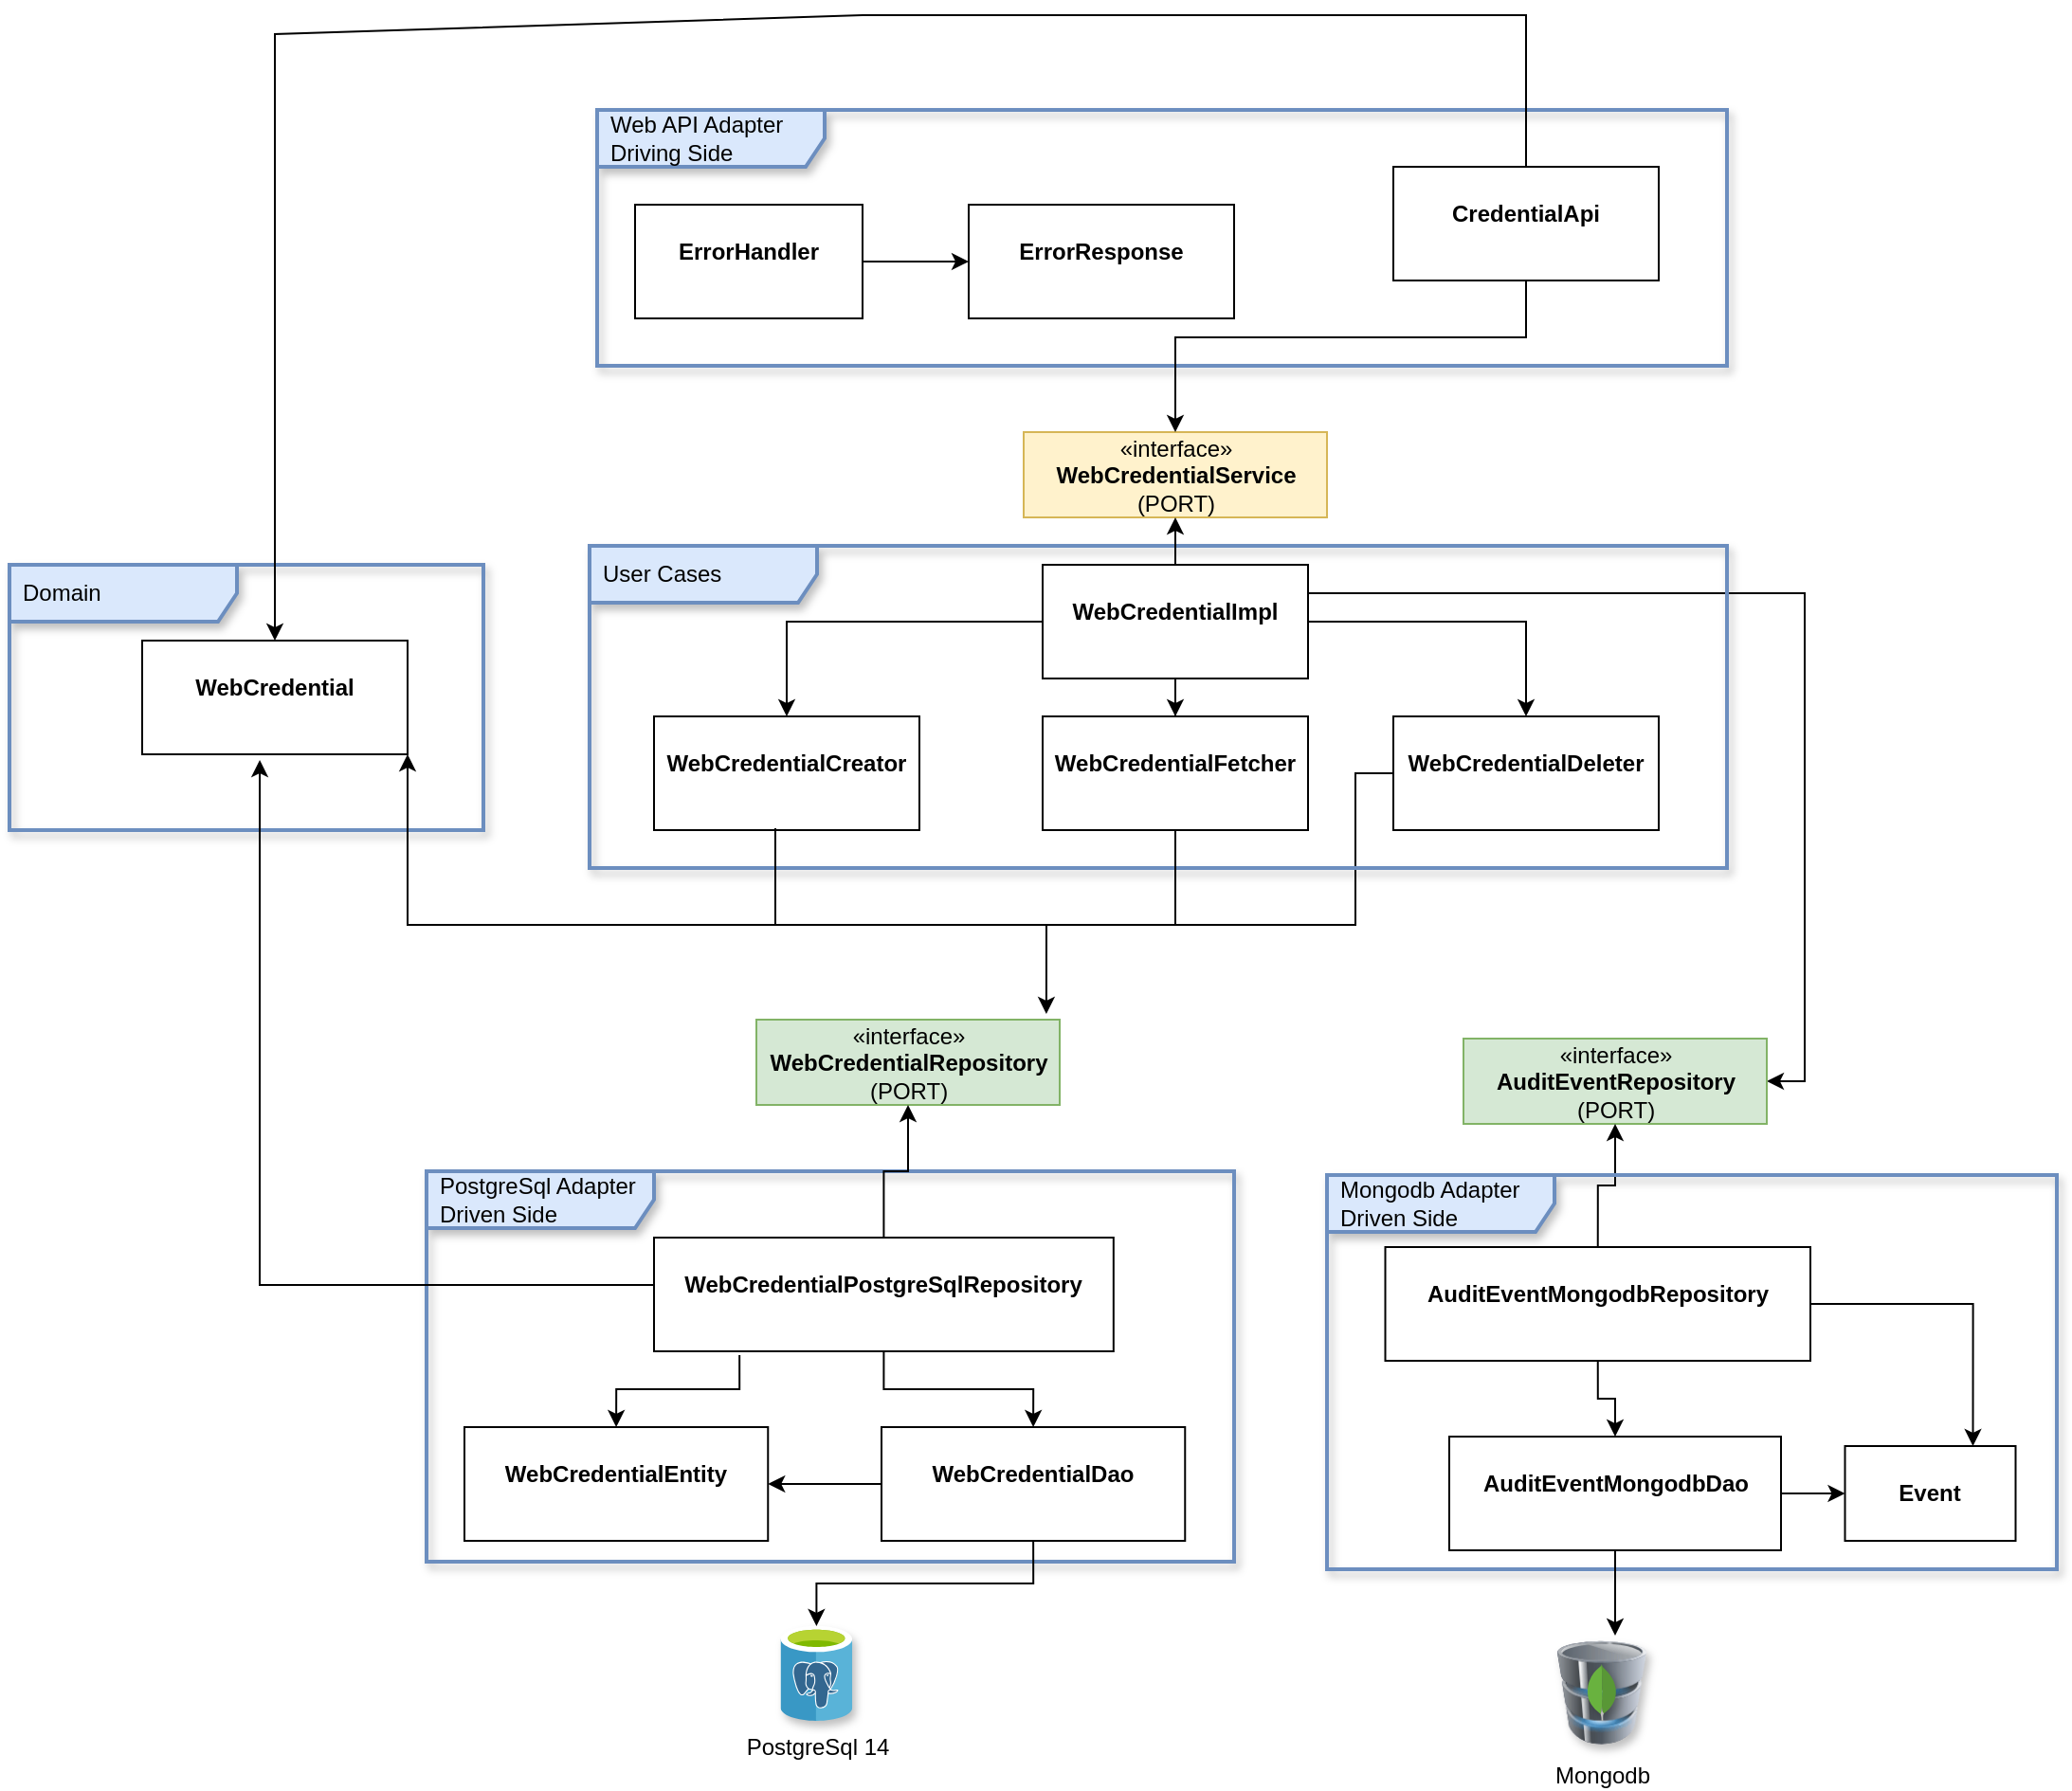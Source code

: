 <mxfile version="16.0.2" type="device"><diagram id="y_xmz3mgC1E1BJsX1CeX" name="Page-1"><mxGraphModel dx="2272" dy="865" grid="1" gridSize="10" guides="1" tooltips="1" connect="1" arrows="1" fold="1" page="1" pageScale="1" pageWidth="850" pageHeight="1100" background="#ffffff" math="0" shadow="0"><root><mxCell id="0"/><mxCell id="1" parent="0"/><mxCell id="pUCs-9oP50IXt0hFp29x-79" value="Domain" style="shape=umlFrame;whiteSpace=wrap;html=1;width=120;height=30;boundedLbl=1;verticalAlign=middle;align=left;spacingLeft=5;fillColor=#dae8fc;strokeColor=#6c8ebf;strokeWidth=2;shadow=1;sketch=0;backgroundOutline=0;comic=0;" vertex="1" parent="1"><mxGeometry x="-270" y="320" width="250" height="140" as="geometry"/></mxCell><mxCell id="pUCs-9oP50IXt0hFp29x-38" value="Web API Adapter&lt;br&gt;Driving Side" style="shape=umlFrame;whiteSpace=wrap;html=1;width=120;height=30;boundedLbl=1;verticalAlign=middle;align=left;spacingLeft=5;fillColor=#dae8fc;strokeColor=#6c8ebf;strokeWidth=2;shadow=1;sketch=0;backgroundOutline=0;comic=0;" vertex="1" parent="1"><mxGeometry x="40" y="80" width="596" height="135" as="geometry"/></mxCell><mxCell id="pUCs-9oP50IXt0hFp29x-1" value="«interface»&lt;br&gt;&lt;b&gt;WebCredentialService&lt;br&gt;&lt;/b&gt;(PORT)&lt;b&gt;&lt;br&gt;&lt;/b&gt;" style="html=1;fillColor=#fff2cc;strokeColor=#d6b656;" vertex="1" parent="1"><mxGeometry x="265" y="250" width="160" height="45" as="geometry"/></mxCell><mxCell id="pUCs-9oP50IXt0hFp29x-3" style="edgeStyle=orthogonalEdgeStyle;rounded=0;orthogonalLoop=1;jettySize=auto;html=1;exitX=0.5;exitY=1;exitDx=0;exitDy=0;entryX=0.5;entryY=0;entryDx=0;entryDy=0;" edge="1" parent="1" source="pUCs-9oP50IXt0hFp29x-2" target="pUCs-9oP50IXt0hFp29x-1"><mxGeometry relative="1" as="geometry"><Array as="points"><mxPoint x="530" y="200"/><mxPoint x="345" y="200"/></Array></mxGeometry></mxCell><mxCell id="pUCs-9oP50IXt0hFp29x-95" style="edgeStyle=none;rounded=0;orthogonalLoop=1;jettySize=auto;html=1;exitX=0.5;exitY=0;exitDx=0;exitDy=0;startArrow=none;startFill=0;endArrow=classic;endFill=1;" edge="1" parent="1" source="pUCs-9oP50IXt0hFp29x-2" target="pUCs-9oP50IXt0hFp29x-70"><mxGeometry relative="1" as="geometry"><Array as="points"><mxPoint x="530" y="30"/><mxPoint x="180" y="30"/><mxPoint x="-130" y="40"/></Array></mxGeometry></mxCell><mxCell id="pUCs-9oP50IXt0hFp29x-2" value="&lt;p style=&quot;margin: 0px ; margin-top: 4px ; text-align: center&quot;&gt;&lt;br&gt;&lt;b&gt;CredentialApi&lt;/b&gt;&lt;/p&gt;" style="verticalAlign=top;align=left;overflow=fill;fontSize=12;fontFamily=Helvetica;html=1;" vertex="1" parent="1"><mxGeometry x="460" y="110" width="140" height="60" as="geometry"/></mxCell><mxCell id="pUCs-9oP50IXt0hFp29x-58" style="edgeStyle=orthogonalEdgeStyle;rounded=0;orthogonalLoop=1;jettySize=auto;html=1;exitX=1;exitY=0.25;exitDx=0;exitDy=0;entryX=1;entryY=0.5;entryDx=0;entryDy=0;" edge="1" parent="1" source="pUCs-9oP50IXt0hFp29x-4" target="pUCs-9oP50IXt0hFp29x-44"><mxGeometry relative="1" as="geometry"/></mxCell><mxCell id="pUCs-9oP50IXt0hFp29x-44" value="«interface»&lt;br&gt;&lt;b&gt;AuditEventRepository&lt;br&gt;&lt;/b&gt;(PORT)&lt;b&gt;&lt;br&gt;&lt;/b&gt;" style="html=1;fillColor=#d5e8d4;strokeColor=#82b366;" vertex="1" parent="1"><mxGeometry x="497" y="570" width="160" height="45" as="geometry"/></mxCell><mxCell id="pUCs-9oP50IXt0hFp29x-45" style="edgeStyle=orthogonalEdgeStyle;rounded=0;orthogonalLoop=1;jettySize=auto;html=1;exitX=0.5;exitY=0;exitDx=0;exitDy=0;entryX=0.5;entryY=1;entryDx=0;entryDy=0;" edge="1" parent="1" source="pUCs-9oP50IXt0hFp29x-42" target="pUCs-9oP50IXt0hFp29x-44"><mxGeometry relative="1" as="geometry"/></mxCell><mxCell id="pUCs-9oP50IXt0hFp29x-18" value="«interface»&lt;br&gt;&lt;b&gt;WebCredentialRepository&lt;br&gt;&lt;/b&gt;(PORT)&lt;b&gt;&lt;br&gt;&lt;/b&gt;" style="html=1;fillColor=#d5e8d4;strokeColor=#82b366;" vertex="1" parent="1"><mxGeometry x="124" y="560" width="160" height="45" as="geometry"/></mxCell><mxCell id="pUCs-9oP50IXt0hFp29x-68" value="" style="group" vertex="1" connectable="0" parent="1"><mxGeometry x="425" y="642" width="385" height="303" as="geometry"/></mxCell><mxCell id="pUCs-9oP50IXt0hFp29x-40" value="Mongodb Adapter&lt;br&gt;Driven Side" style="shape=umlFrame;whiteSpace=wrap;html=1;width=120;height=30;boundedLbl=1;verticalAlign=middle;align=left;spacingLeft=5;fillColor=#dae8fc;strokeColor=#6c8ebf;strokeWidth=2;shadow=1;sketch=0;backgroundOutline=0;comic=0;" vertex="1" parent="pUCs-9oP50IXt0hFp29x-68"><mxGeometry width="385" height="208" as="geometry"/></mxCell><mxCell id="pUCs-9oP50IXt0hFp29x-42" value="&lt;p style=&quot;margin: 0px ; margin-top: 4px ; text-align: center&quot;&gt;&lt;br&gt;&lt;b&gt;AuditEventMongodbRepository&lt;/b&gt;&lt;/p&gt;" style="verticalAlign=top;align=left;overflow=fill;fontSize=12;fontFamily=Helvetica;html=1;" vertex="1" parent="pUCs-9oP50IXt0hFp29x-68"><mxGeometry x="30.75" y="38" width="224.25" height="60" as="geometry"/></mxCell><mxCell id="pUCs-9oP50IXt0hFp29x-51" style="edgeStyle=orthogonalEdgeStyle;rounded=0;orthogonalLoop=1;jettySize=auto;html=1;" edge="1" parent="pUCs-9oP50IXt0hFp29x-68" source="pUCs-9oP50IXt0hFp29x-43"><mxGeometry relative="1" as="geometry"><mxPoint x="152" y="243" as="targetPoint"/></mxGeometry></mxCell><mxCell id="pUCs-9oP50IXt0hFp29x-43" value="&lt;p style=&quot;margin: 0px ; margin-top: 4px ; text-align: center&quot;&gt;&lt;br&gt;&lt;b&gt;AuditEventMongodbDao&lt;/b&gt;&lt;/p&gt;" style="verticalAlign=top;align=left;overflow=fill;fontSize=12;fontFamily=Helvetica;html=1;" vertex="1" parent="pUCs-9oP50IXt0hFp29x-68"><mxGeometry x="64.5" y="138" width="175" height="60" as="geometry"/></mxCell><mxCell id="pUCs-9oP50IXt0hFp29x-41" style="edgeStyle=orthogonalEdgeStyle;rounded=0;orthogonalLoop=1;jettySize=auto;html=1;exitX=0.5;exitY=1;exitDx=0;exitDy=0;entryX=0.5;entryY=0;entryDx=0;entryDy=0;" edge="1" parent="pUCs-9oP50IXt0hFp29x-68" source="pUCs-9oP50IXt0hFp29x-42" target="pUCs-9oP50IXt0hFp29x-43"><mxGeometry relative="1" as="geometry"/></mxCell><mxCell id="pUCs-9oP50IXt0hFp29x-48" value="" style="group" vertex="1" connectable="0" parent="pUCs-9oP50IXt0hFp29x-68"><mxGeometry x="121.5" y="243" width="47" height="60" as="geometry"/></mxCell><mxCell id="pUCs-9oP50IXt0hFp29x-47" value="Mongodb" style="image;html=1;image=img/lib/clip_art/computers/Database_128x128.png;shadow=1;comic=0;sketch=0;strokeWidth=2;fillColor=#FF33FF;" vertex="1" parent="pUCs-9oP50IXt0hFp29x-48"><mxGeometry width="47.0" height="60" as="geometry"/></mxCell><mxCell id="pUCs-9oP50IXt0hFp29x-46" value="" style="dashed=0;outlineConnect=0;html=1;align=center;labelPosition=center;verticalLabelPosition=bottom;verticalAlign=top;shape=mxgraph.weblogos.mongodb;shadow=1;comic=0;sketch=0;strokeWidth=2;fillColor=#FF33FF;" vertex="1" parent="pUCs-9oP50IXt0hFp29x-48"><mxGeometry x="15.443" y="15" width="16.114" height="30" as="geometry"/></mxCell><mxCell id="pUCs-9oP50IXt0hFp29x-61" value="&lt;p style=&quot;margin: 0px ; margin-top: 4px ; text-align: center&quot;&gt;&lt;br&gt;&lt;b&gt;Event&lt;/b&gt;&lt;br&gt;&lt;/p&gt;" style="verticalAlign=top;align=left;overflow=fill;fontSize=12;fontFamily=Helvetica;html=1;" vertex="1" parent="pUCs-9oP50IXt0hFp29x-68"><mxGeometry x="273.25" y="143" width="90" height="50" as="geometry"/></mxCell><mxCell id="pUCs-9oP50IXt0hFp29x-63" style="edgeStyle=orthogonalEdgeStyle;rounded=0;orthogonalLoop=1;jettySize=auto;html=1;entryX=0.75;entryY=0;entryDx=0;entryDy=0;" edge="1" parent="pUCs-9oP50IXt0hFp29x-68" source="pUCs-9oP50IXt0hFp29x-42" target="pUCs-9oP50IXt0hFp29x-61"><mxGeometry relative="1" as="geometry"/></mxCell><mxCell id="pUCs-9oP50IXt0hFp29x-62" style="edgeStyle=orthogonalEdgeStyle;rounded=0;orthogonalLoop=1;jettySize=auto;html=1;exitX=1;exitY=0.5;exitDx=0;exitDy=0;" edge="1" parent="pUCs-9oP50IXt0hFp29x-68" source="pUCs-9oP50IXt0hFp29x-43" target="pUCs-9oP50IXt0hFp29x-61"><mxGeometry relative="1" as="geometry"/></mxCell><mxCell id="pUCs-9oP50IXt0hFp29x-69" value="" style="group" vertex="1" connectable="0" parent="1"><mxGeometry x="-50" y="640" width="426" height="290" as="geometry"/></mxCell><mxCell id="pUCs-9oP50IXt0hFp29x-50" value="" style="group" vertex="1" connectable="0" parent="pUCs-9oP50IXt0hFp29x-69"><mxGeometry width="426" height="290" as="geometry"/></mxCell><mxCell id="pUCs-9oP50IXt0hFp29x-33" value="PostgreSql Adapter&lt;br&gt;Driven Side" style="shape=umlFrame;whiteSpace=wrap;html=1;width=120;height=30;boundedLbl=1;verticalAlign=middle;align=left;spacingLeft=5;fillColor=#dae8fc;strokeColor=#6c8ebf;strokeWidth=2;shadow=1;sketch=0;backgroundOutline=0;comic=0;" vertex="1" parent="pUCs-9oP50IXt0hFp29x-50"><mxGeometry width="426.0" height="206" as="geometry"/></mxCell><mxCell id="pUCs-9oP50IXt0hFp29x-67" style="edgeStyle=orthogonalEdgeStyle;rounded=0;orthogonalLoop=1;jettySize=auto;html=1;exitX=0.186;exitY=1.033;exitDx=0;exitDy=0;entryX=0.5;entryY=0;entryDx=0;entryDy=0;exitPerimeter=0;" edge="1" parent="pUCs-9oP50IXt0hFp29x-50" source="pUCs-9oP50IXt0hFp29x-17" target="pUCs-9oP50IXt0hFp29x-64"><mxGeometry relative="1" as="geometry"/></mxCell><mxCell id="pUCs-9oP50IXt0hFp29x-17" value="&lt;p style=&quot;margin: 0px ; margin-top: 4px ; text-align: center&quot;&gt;&lt;br&gt;&lt;b&gt;WebCredentialPostgreSqlRepository&lt;/b&gt;&lt;/p&gt;" style="verticalAlign=top;align=left;overflow=fill;fontSize=12;fontFamily=Helvetica;html=1;" vertex="1" parent="pUCs-9oP50IXt0hFp29x-50"><mxGeometry x="120" y="35" width="242.41" height="60" as="geometry"/></mxCell><mxCell id="pUCs-9oP50IXt0hFp29x-65" style="edgeStyle=orthogonalEdgeStyle;rounded=0;orthogonalLoop=1;jettySize=auto;html=1;exitX=0;exitY=0.5;exitDx=0;exitDy=0;" edge="1" parent="pUCs-9oP50IXt0hFp29x-50" source="pUCs-9oP50IXt0hFp29x-24" target="pUCs-9oP50IXt0hFp29x-64"><mxGeometry relative="1" as="geometry"/></mxCell><mxCell id="pUCs-9oP50IXt0hFp29x-24" value="&lt;p style=&quot;margin: 0px ; margin-top: 4px ; text-align: center&quot;&gt;&lt;br&gt;&lt;b&gt;WebCredentialDao&lt;/b&gt;&lt;/p&gt;" style="verticalAlign=top;align=left;overflow=fill;fontSize=12;fontFamily=Helvetica;html=1;" vertex="1" parent="pUCs-9oP50IXt0hFp29x-50"><mxGeometry x="240" y="135" width="160.13" height="60" as="geometry"/></mxCell><mxCell id="pUCs-9oP50IXt0hFp29x-34" style="edgeStyle=orthogonalEdgeStyle;rounded=0;orthogonalLoop=1;jettySize=auto;html=1;exitX=0.5;exitY=1;exitDx=0;exitDy=0;entryX=0.5;entryY=0;entryDx=0;entryDy=0;" edge="1" parent="pUCs-9oP50IXt0hFp29x-50" source="pUCs-9oP50IXt0hFp29x-17" target="pUCs-9oP50IXt0hFp29x-24"><mxGeometry relative="1" as="geometry"/></mxCell><mxCell id="pUCs-9oP50IXt0hFp29x-35" value="PostgreSql 14" style="sketch=0;aspect=fixed;html=1;points=[];align=center;image;fontSize=12;image=img/lib/mscae/Azure_Database_for_PostgreSQL_servers.svg;shadow=1;comic=0;strokeWidth=2;fillColor=#FF33FF;" vertex="1" parent="pUCs-9oP50IXt0hFp29x-50"><mxGeometry x="186.688" y="240" width="38" height="50" as="geometry"/></mxCell><mxCell id="pUCs-9oP50IXt0hFp29x-36" style="edgeStyle=orthogonalEdgeStyle;rounded=0;orthogonalLoop=1;jettySize=auto;html=1;exitX=0.5;exitY=1;exitDx=0;exitDy=0;" edge="1" parent="pUCs-9oP50IXt0hFp29x-50" source="pUCs-9oP50IXt0hFp29x-24" target="pUCs-9oP50IXt0hFp29x-35"><mxGeometry relative="1" as="geometry"/></mxCell><mxCell id="pUCs-9oP50IXt0hFp29x-64" value="&lt;p style=&quot;margin: 0px ; margin-top: 4px ; text-align: center&quot;&gt;&lt;br&gt;&lt;b&gt;WebCredentialEntity&lt;/b&gt;&lt;/p&gt;" style="verticalAlign=top;align=left;overflow=fill;fontSize=12;fontFamily=Helvetica;html=1;" vertex="1" parent="pUCs-9oP50IXt0hFp29x-50"><mxGeometry x="20" y="135" width="160.13" height="60" as="geometry"/></mxCell><mxCell id="pUCs-9oP50IXt0hFp29x-37" style="edgeStyle=orthogonalEdgeStyle;rounded=0;orthogonalLoop=1;jettySize=auto;html=1;exitX=0.5;exitY=0;exitDx=0;exitDy=0;entryX=0.5;entryY=1;entryDx=0;entryDy=0;" edge="1" parent="pUCs-9oP50IXt0hFp29x-69" source="pUCs-9oP50IXt0hFp29x-17" target="pUCs-9oP50IXt0hFp29x-18"><mxGeometry relative="1" as="geometry"><mxPoint x="374" y="-60" as="targetPoint"/></mxGeometry></mxCell><mxCell id="pUCs-9oP50IXt0hFp29x-75" style="edgeStyle=none;rounded=0;orthogonalLoop=1;jettySize=auto;html=1;exitX=1;exitY=1;exitDx=0;exitDy=0;endArrow=none;endFill=0;startArrow=classic;startFill=1;" edge="1" parent="1" source="pUCs-9oP50IXt0hFp29x-70"><mxGeometry relative="1" as="geometry"><mxPoint x="140" y="510" as="targetPoint"/><Array as="points"><mxPoint x="-60" y="510"/></Array></mxGeometry></mxCell><mxCell id="pUCs-9oP50IXt0hFp29x-70" value="&lt;p style=&quot;margin: 0px ; margin-top: 4px ; text-align: center&quot;&gt;&lt;br&gt;&lt;b&gt;WebCredential&lt;/b&gt;&lt;/p&gt;" style="verticalAlign=top;align=left;overflow=fill;fontSize=12;fontFamily=Helvetica;html=1;" vertex="1" parent="1"><mxGeometry x="-200" y="360" width="140" height="60" as="geometry"/></mxCell><mxCell id="pUCs-9oP50IXt0hFp29x-71" style="edgeStyle=orthogonalEdgeStyle;rounded=0;orthogonalLoop=1;jettySize=auto;html=1;entryX=0.443;entryY=1.05;entryDx=0;entryDy=0;entryPerimeter=0;" edge="1" parent="1" source="pUCs-9oP50IXt0hFp29x-17" target="pUCs-9oP50IXt0hFp29x-70"><mxGeometry relative="1" as="geometry"><Array as="points"><mxPoint x="-138" y="700"/></Array></mxGeometry></mxCell><mxCell id="pUCs-9oP50IXt0hFp29x-74" value="" style="group" vertex="1" connectable="0" parent="1"><mxGeometry x="36" y="310" width="600" height="200" as="geometry"/></mxCell><mxCell id="pUCs-9oP50IXt0hFp29x-56" style="edgeStyle=orthogonalEdgeStyle;rounded=0;orthogonalLoop=1;jettySize=auto;html=1;exitX=0;exitY=0.5;exitDx=0;exitDy=0;endArrow=none;endFill=0;" edge="1" parent="pUCs-9oP50IXt0hFp29x-74" source="pUCs-9oP50IXt0hFp29x-14"><mxGeometry relative="1" as="geometry"><mxPoint x="304" y="200" as="targetPoint"/><Array as="points"><mxPoint x="404" y="120"/><mxPoint x="404" y="200"/></Array></mxGeometry></mxCell><mxCell id="pUCs-9oP50IXt0hFp29x-57" value="" style="group" vertex="1" connectable="0" parent="pUCs-9oP50IXt0hFp29x-74"><mxGeometry width="600" height="170" as="geometry"/></mxCell><mxCell id="pUCs-9oP50IXt0hFp29x-27" value="User Cases" style="shape=umlFrame;whiteSpace=wrap;html=1;width=120;height=30;boundedLbl=1;verticalAlign=middle;align=left;spacingLeft=5;fillColor=#dae8fc;strokeColor=#6c8ebf;strokeWidth=2;shadow=1;sketch=0;backgroundOutline=0;comic=0;" vertex="1" parent="pUCs-9oP50IXt0hFp29x-57"><mxGeometry width="600" height="170" as="geometry"/></mxCell><mxCell id="pUCs-9oP50IXt0hFp29x-4" value="&lt;p style=&quot;margin: 0px ; margin-top: 4px ; text-align: center&quot;&gt;&lt;br&gt;&lt;b&gt;WebCredentialImpl&lt;/b&gt;&lt;/p&gt;" style="verticalAlign=top;align=left;overflow=fill;fontSize=12;fontFamily=Helvetica;html=1;" vertex="1" parent="pUCs-9oP50IXt0hFp29x-57"><mxGeometry x="239" y="10" width="140" height="60" as="geometry"/></mxCell><mxCell id="pUCs-9oP50IXt0hFp29x-8" value="&lt;p style=&quot;margin: 0px ; margin-top: 4px ; text-align: center&quot;&gt;&lt;br&gt;&lt;b&gt;WebCredentialCreator&lt;/b&gt;&lt;/p&gt;" style="verticalAlign=top;align=left;overflow=fill;fontSize=12;fontFamily=Helvetica;html=1;" vertex="1" parent="pUCs-9oP50IXt0hFp29x-57"><mxGeometry x="34" y="90" width="140" height="60" as="geometry"/></mxCell><mxCell id="pUCs-9oP50IXt0hFp29x-11" style="edgeStyle=orthogonalEdgeStyle;rounded=0;orthogonalLoop=1;jettySize=auto;html=1;" edge="1" parent="pUCs-9oP50IXt0hFp29x-57" source="pUCs-9oP50IXt0hFp29x-4" target="pUCs-9oP50IXt0hFp29x-8"><mxGeometry relative="1" as="geometry"/></mxCell><mxCell id="pUCs-9oP50IXt0hFp29x-12" value="&lt;p style=&quot;margin: 0px ; margin-top: 4px ; text-align: center&quot;&gt;&lt;br&gt;&lt;b&gt;WebCredentialFetcher&lt;/b&gt;&lt;/p&gt;" style="verticalAlign=top;align=left;overflow=fill;fontSize=12;fontFamily=Helvetica;html=1;" vertex="1" parent="pUCs-9oP50IXt0hFp29x-57"><mxGeometry x="239" y="90" width="140" height="60" as="geometry"/></mxCell><mxCell id="pUCs-9oP50IXt0hFp29x-26" style="edgeStyle=orthogonalEdgeStyle;rounded=0;orthogonalLoop=1;jettySize=auto;html=1;exitX=0.5;exitY=1;exitDx=0;exitDy=0;" edge="1" parent="pUCs-9oP50IXt0hFp29x-57" source="pUCs-9oP50IXt0hFp29x-4" target="pUCs-9oP50IXt0hFp29x-12"><mxGeometry relative="1" as="geometry"/></mxCell><mxCell id="pUCs-9oP50IXt0hFp29x-14" value="&lt;p style=&quot;margin: 0px ; margin-top: 4px ; text-align: center&quot;&gt;&lt;br&gt;&lt;b&gt;WebCredentialDeleter&lt;/b&gt;&lt;/p&gt;" style="verticalAlign=top;align=left;overflow=fill;fontSize=12;fontFamily=Helvetica;html=1;" vertex="1" parent="pUCs-9oP50IXt0hFp29x-57"><mxGeometry x="424" y="90" width="140" height="60" as="geometry"/></mxCell><mxCell id="pUCs-9oP50IXt0hFp29x-15" style="edgeStyle=orthogonalEdgeStyle;rounded=0;orthogonalLoop=1;jettySize=auto;html=1;exitX=1;exitY=0.5;exitDx=0;exitDy=0;entryX=0.5;entryY=0;entryDx=0;entryDy=0;" edge="1" parent="pUCs-9oP50IXt0hFp29x-57" source="pUCs-9oP50IXt0hFp29x-4" target="pUCs-9oP50IXt0hFp29x-14"><mxGeometry relative="1" as="geometry"/></mxCell><mxCell id="pUCs-9oP50IXt0hFp29x-73" style="rounded=0;orthogonalLoop=1;jettySize=auto;html=1;exitX=0.457;exitY=0.983;exitDx=0;exitDy=0;endArrow=none;endFill=0;exitPerimeter=0;" edge="1" parent="pUCs-9oP50IXt0hFp29x-74" source="pUCs-9oP50IXt0hFp29x-8"><mxGeometry relative="1" as="geometry"><mxPoint x="244" y="200" as="targetPoint"/><Array as="points"><mxPoint x="98" y="200"/></Array></mxGeometry></mxCell><mxCell id="pUCs-9oP50IXt0hFp29x-5" style="edgeStyle=orthogonalEdgeStyle;rounded=0;orthogonalLoop=1;jettySize=auto;html=1;entryX=0.5;entryY=1;entryDx=0;entryDy=0;" edge="1" parent="1" source="pUCs-9oP50IXt0hFp29x-4" target="pUCs-9oP50IXt0hFp29x-1"><mxGeometry relative="1" as="geometry"/></mxCell><mxCell id="pUCs-9oP50IXt0hFp29x-55" style="edgeStyle=orthogonalEdgeStyle;rounded=0;orthogonalLoop=1;jettySize=auto;html=1;entryX=0.956;entryY=-0.067;entryDx=0;entryDy=0;entryPerimeter=0;" edge="1" parent="1" source="pUCs-9oP50IXt0hFp29x-12" target="pUCs-9oP50IXt0hFp29x-18"><mxGeometry relative="1" as="geometry"/></mxCell><mxCell id="pUCs-9oP50IXt0hFp29x-94" style="edgeStyle=none;rounded=0;orthogonalLoop=1;jettySize=auto;html=1;exitX=1;exitY=0.5;exitDx=0;exitDy=0;entryX=0;entryY=0.5;entryDx=0;entryDy=0;startArrow=none;startFill=0;endArrow=classic;endFill=1;" edge="1" parent="1" source="pUCs-9oP50IXt0hFp29x-91" target="pUCs-9oP50IXt0hFp29x-92"><mxGeometry relative="1" as="geometry"/></mxCell><mxCell id="pUCs-9oP50IXt0hFp29x-91" value="&lt;p style=&quot;margin: 0px ; margin-top: 4px ; text-align: center&quot;&gt;&lt;br&gt;&lt;b&gt;ErrorHandler&lt;/b&gt;&lt;/p&gt;" style="verticalAlign=top;align=left;overflow=fill;fontSize=12;fontFamily=Helvetica;html=1;" vertex="1" parent="1"><mxGeometry x="60" y="130" width="120" height="60" as="geometry"/></mxCell><mxCell id="pUCs-9oP50IXt0hFp29x-92" value="&lt;p style=&quot;margin: 0px ; margin-top: 4px ; text-align: center&quot;&gt;&lt;br&gt;&lt;b&gt;ErrorResponse&lt;/b&gt;&lt;/p&gt;" style="verticalAlign=top;align=left;overflow=fill;fontSize=12;fontFamily=Helvetica;html=1;" vertex="1" parent="1"><mxGeometry x="236" y="130" width="140" height="60" as="geometry"/></mxCell></root></mxGraphModel></diagram></mxfile>
